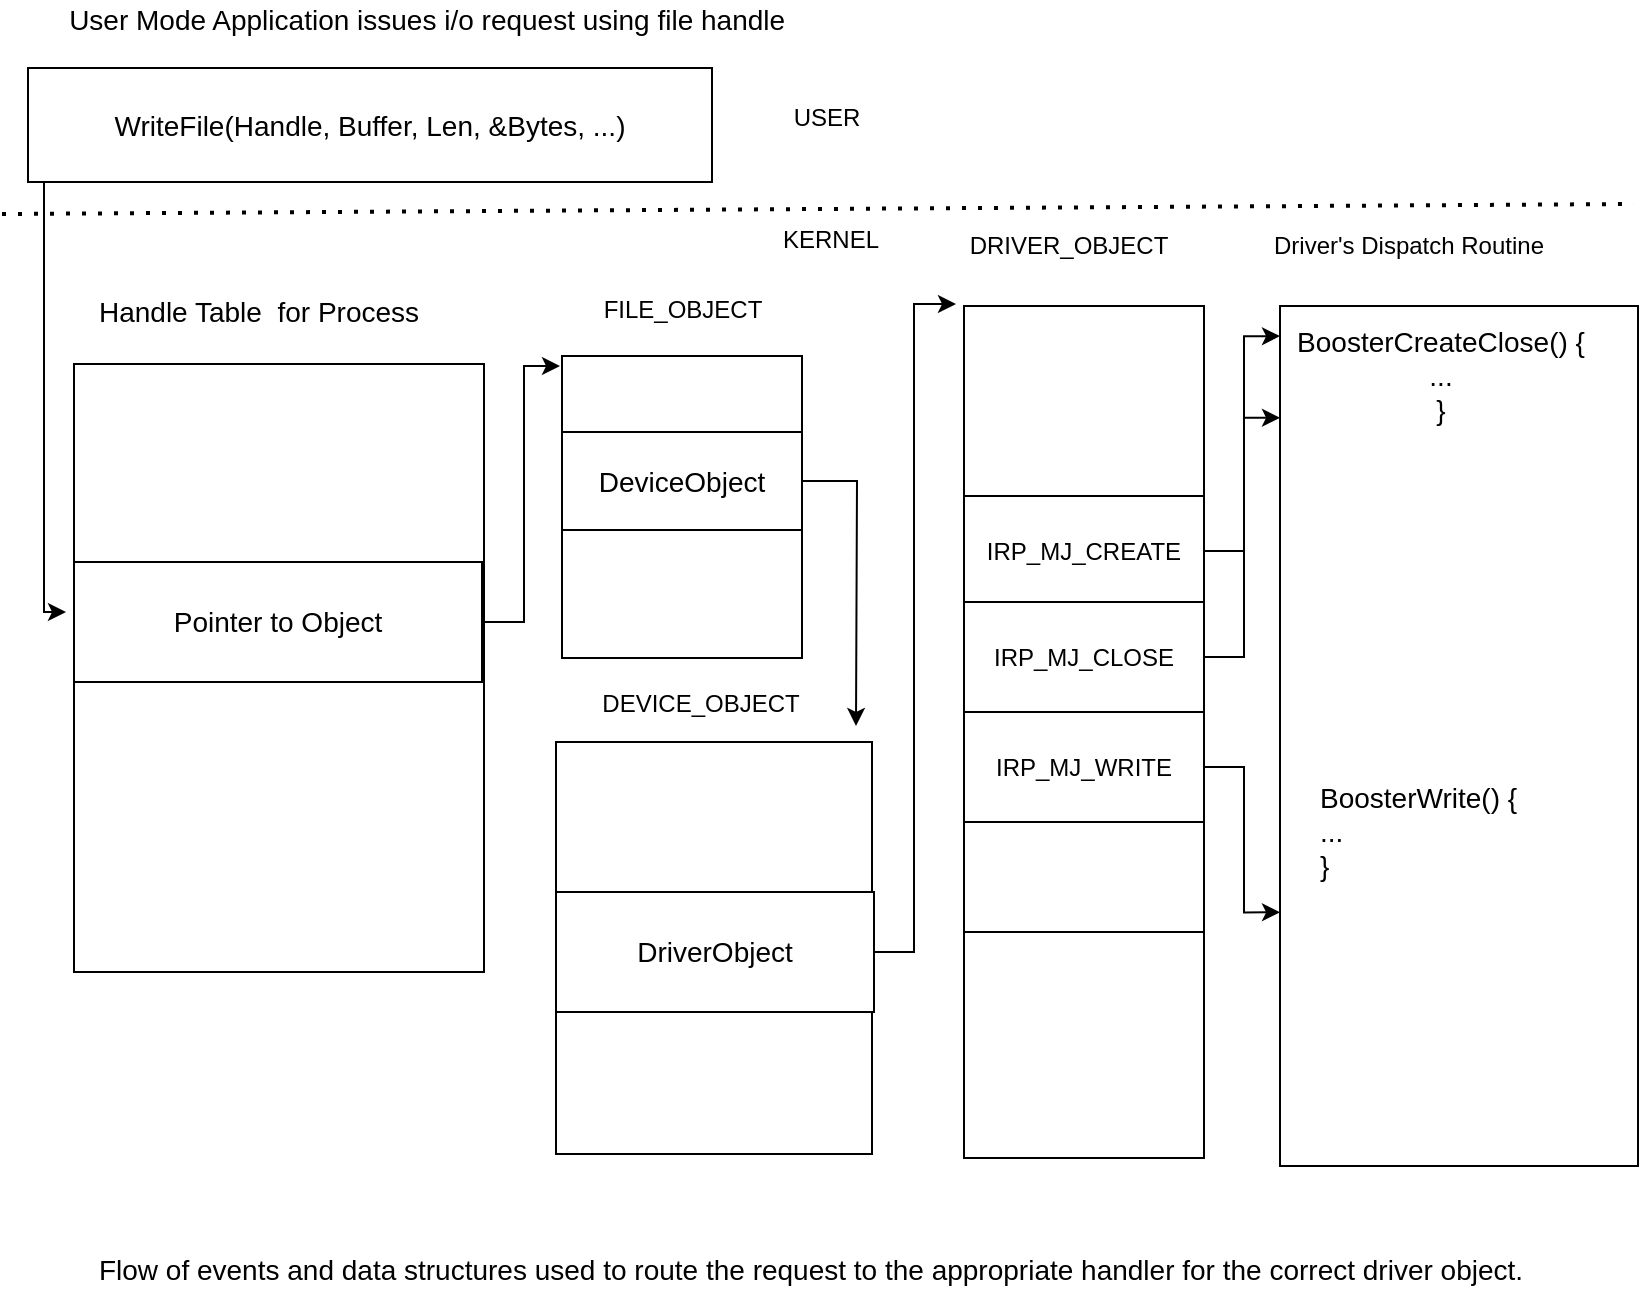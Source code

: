 <mxfile version="14.5.1" type="device"><diagram id="5OT9ONO70aBef0jFK8y5" name="Page-1"><mxGraphModel dx="1907" dy="707" grid="0" gridSize="10" guides="1" tooltips="1" connect="1" arrows="1" fold="1" page="0" pageScale="1" pageWidth="850" pageHeight="1100" math="0" shadow="0"><root><mxCell id="0"/><mxCell id="1" parent="0"/><mxCell id="3Goq1M9h2fYjBh11xdJN-2" style="edgeStyle=orthogonalEdgeStyle;rounded=0;orthogonalLoop=1;jettySize=auto;html=1;" edge="1" parent="1" source="3Goq1M9h2fYjBh11xdJN-1"><mxGeometry relative="1" as="geometry"><mxPoint x="46" y="314" as="targetPoint"/><Array as="points"><mxPoint x="35" y="314"/></Array></mxGeometry></mxCell><mxCell id="3Goq1M9h2fYjBh11xdJN-1" value="&lt;font style=&quot;font-size: 14px&quot;&gt;WriteFile(Handle, Buffer, Len, &amp;amp;Bytes, ...)&lt;/font&gt;" style="whiteSpace=wrap;html=1;" vertex="1" parent="1"><mxGeometry x="27" y="42" width="342" height="57" as="geometry"/></mxCell><mxCell id="3Goq1M9h2fYjBh11xdJN-3" value="" style="whiteSpace=wrap;html=1;" vertex="1" parent="1"><mxGeometry x="50" y="190" width="205" height="304" as="geometry"/></mxCell><mxCell id="3Goq1M9h2fYjBh11xdJN-4" value="&lt;font style=&quot;font-size: 14px&quot;&gt;Handle Table&amp;nbsp; for Process&lt;/font&gt;" style="text;html=1;align=center;verticalAlign=middle;resizable=0;points=[];autosize=1;" vertex="1" parent="1"><mxGeometry x="57" y="154" width="170" height="19" as="geometry"/></mxCell><mxCell id="3Goq1M9h2fYjBh11xdJN-9" style="edgeStyle=orthogonalEdgeStyle;rounded=0;orthogonalLoop=1;jettySize=auto;html=1;exitX=1;exitY=0.5;exitDx=0;exitDy=0;" edge="1" parent="1" source="3Goq1M9h2fYjBh11xdJN-5"><mxGeometry relative="1" as="geometry"><mxPoint x="293" y="191" as="targetPoint"/><Array as="points"><mxPoint x="275" y="319"/></Array></mxGeometry></mxCell><mxCell id="3Goq1M9h2fYjBh11xdJN-5" value="&lt;font style=&quot;font-size: 14px&quot;&gt;Pointer to Object&lt;/font&gt;" style="whiteSpace=wrap;html=1;" vertex="1" parent="1"><mxGeometry x="50" y="289" width="204" height="60" as="geometry"/></mxCell><mxCell id="3Goq1M9h2fYjBh11xdJN-6" value="" style="whiteSpace=wrap;html=1;" vertex="1" parent="1"><mxGeometry x="294" y="186" width="120" height="151" as="geometry"/></mxCell><mxCell id="3Goq1M9h2fYjBh11xdJN-7" value="FILE_OBJECT" style="text;html=1;align=center;verticalAlign=middle;resizable=0;points=[];autosize=1;" vertex="1" parent="1"><mxGeometry x="309.5" y="154" width="89" height="18" as="geometry"/></mxCell><mxCell id="3Goq1M9h2fYjBh11xdJN-16" style="edgeStyle=orthogonalEdgeStyle;rounded=0;orthogonalLoop=1;jettySize=auto;html=1;" edge="1" parent="1" source="3Goq1M9h2fYjBh11xdJN-8"><mxGeometry relative="1" as="geometry"><mxPoint x="441" y="371" as="targetPoint"/></mxGeometry></mxCell><mxCell id="3Goq1M9h2fYjBh11xdJN-8" value="&lt;font style=&quot;font-size: 14px&quot;&gt;DeviceObject&lt;/font&gt;" style="whiteSpace=wrap;html=1;" vertex="1" parent="1"><mxGeometry x="294" y="224" width="120" height="49" as="geometry"/></mxCell><mxCell id="3Goq1M9h2fYjBh11xdJN-11" value="" style="whiteSpace=wrap;html=1;" vertex="1" parent="1"><mxGeometry x="291" y="379" width="158" height="206" as="geometry"/></mxCell><mxCell id="3Goq1M9h2fYjBh11xdJN-14" style="edgeStyle=orthogonalEdgeStyle;rounded=0;orthogonalLoop=1;jettySize=auto;html=1;exitX=1;exitY=0.5;exitDx=0;exitDy=0;" edge="1" parent="1" source="3Goq1M9h2fYjBh11xdJN-12"><mxGeometry relative="1" as="geometry"><mxPoint x="491" y="160" as="targetPoint"/><Array as="points"><mxPoint x="470" y="484"/><mxPoint x="470" y="160"/></Array></mxGeometry></mxCell><mxCell id="3Goq1M9h2fYjBh11xdJN-12" value="&lt;font style=&quot;font-size: 14px&quot;&gt;DriverObject&lt;/font&gt;" style="whiteSpace=wrap;html=1;" vertex="1" parent="1"><mxGeometry x="291" y="454" width="159" height="60" as="geometry"/></mxCell><mxCell id="3Goq1M9h2fYjBh11xdJN-13" value="DEVICE_OBJECT" style="text;html=1;align=center;verticalAlign=middle;resizable=0;points=[];autosize=1;" vertex="1" parent="1"><mxGeometry x="308" y="351" width="109" height="18" as="geometry"/></mxCell><mxCell id="3Goq1M9h2fYjBh11xdJN-15" value="" style="whiteSpace=wrap;html=1;" vertex="1" parent="1"><mxGeometry x="495" y="161" width="120" height="426" as="geometry"/></mxCell><mxCell id="3Goq1M9h2fYjBh11xdJN-17" value="DRIVER_OBJECT" style="text;html=1;align=center;verticalAlign=middle;resizable=0;points=[];autosize=1;" vertex="1" parent="1"><mxGeometry x="492" y="122" width="109" height="18" as="geometry"/></mxCell><mxCell id="3Goq1M9h2fYjBh11xdJN-18" value="" style="whiteSpace=wrap;html=1;" vertex="1" parent="1"><mxGeometry x="653" y="161" width="179" height="430" as="geometry"/></mxCell><mxCell id="3Goq1M9h2fYjBh11xdJN-19" value="Driver's Dispatch Routine" style="text;html=1;align=center;verticalAlign=middle;resizable=0;points=[];autosize=1;" vertex="1" parent="1"><mxGeometry x="644" y="122" width="145" height="18" as="geometry"/></mxCell><mxCell id="3Goq1M9h2fYjBh11xdJN-24" style="edgeStyle=orthogonalEdgeStyle;rounded=0;orthogonalLoop=1;jettySize=auto;html=1;exitX=1;exitY=0.5;exitDx=0;exitDy=0;entryX=0;entryY=0.035;entryDx=0;entryDy=0;entryPerimeter=0;" edge="1" parent="1" source="3Goq1M9h2fYjBh11xdJN-20" target="3Goq1M9h2fYjBh11xdJN-18"><mxGeometry relative="1" as="geometry"><mxPoint x="635" y="176" as="targetPoint"/><Array as="points"><mxPoint x="635" y="284"/><mxPoint x="635" y="176"/></Array></mxGeometry></mxCell><mxCell id="3Goq1M9h2fYjBh11xdJN-20" value="IRP_MJ_CREATE" style="whiteSpace=wrap;html=1;" vertex="1" parent="1"><mxGeometry x="495" y="256" width="120" height="55" as="geometry"/></mxCell><mxCell id="3Goq1M9h2fYjBh11xdJN-25" style="edgeStyle=orthogonalEdgeStyle;rounded=0;orthogonalLoop=1;jettySize=auto;html=1;entryX=0;entryY=0.13;entryDx=0;entryDy=0;entryPerimeter=0;" edge="1" parent="1" source="3Goq1M9h2fYjBh11xdJN-21" target="3Goq1M9h2fYjBh11xdJN-18"><mxGeometry relative="1" as="geometry"><mxPoint x="645" y="217" as="targetPoint"/></mxGeometry></mxCell><mxCell id="3Goq1M9h2fYjBh11xdJN-21" value="IRP_MJ_CLOSE" style="whiteSpace=wrap;html=1;" vertex="1" parent="1"><mxGeometry x="495" y="309" width="120" height="55" as="geometry"/></mxCell><mxCell id="3Goq1M9h2fYjBh11xdJN-26" style="edgeStyle=orthogonalEdgeStyle;rounded=0;orthogonalLoop=1;jettySize=auto;html=1;exitX=1;exitY=0.5;exitDx=0;exitDy=0;entryX=0;entryY=0.705;entryDx=0;entryDy=0;entryPerimeter=0;" edge="1" parent="1" source="3Goq1M9h2fYjBh11xdJN-22" target="3Goq1M9h2fYjBh11xdJN-18"><mxGeometry relative="1" as="geometry"/></mxCell><mxCell id="3Goq1M9h2fYjBh11xdJN-22" value="IRP_MJ_WRITE" style="whiteSpace=wrap;html=1;" vertex="1" parent="1"><mxGeometry x="495" y="364" width="120" height="55" as="geometry"/></mxCell><mxCell id="3Goq1M9h2fYjBh11xdJN-23" value="" style="whiteSpace=wrap;html=1;" vertex="1" parent="1"><mxGeometry x="495" y="419" width="120" height="55" as="geometry"/></mxCell><mxCell id="3Goq1M9h2fYjBh11xdJN-27" value="&lt;font style=&quot;font-size: 14px&quot;&gt;BoosterCreateClose() {&lt;br&gt;...&lt;br&gt;}&lt;/font&gt;" style="text;html=1;align=center;verticalAlign=middle;resizable=0;points=[];autosize=1;" vertex="1" parent="1"><mxGeometry x="656" y="171" width="154" height="49" as="geometry"/></mxCell><mxCell id="3Goq1M9h2fYjBh11xdJN-28" value="&lt;font style=&quot;font-size: 14px&quot;&gt;BoosterWrite() {&lt;br&gt;...&lt;br&gt;}&lt;/font&gt;" style="text;whiteSpace=wrap;html=1;" vertex="1" parent="1"><mxGeometry x="671" y="392" width="128" height="84" as="geometry"/></mxCell><mxCell id="3Goq1M9h2fYjBh11xdJN-29" value="&lt;font style=&quot;font-size: 14px&quot;&gt;User Mode Application issues i/o request using file handle&amp;nbsp;&lt;/font&gt;" style="text;html=1;align=center;verticalAlign=middle;resizable=0;points=[];autosize=1;" vertex="1" parent="1"><mxGeometry x="42" y="8" width="372" height="19" as="geometry"/></mxCell><mxCell id="3Goq1M9h2fYjBh11xdJN-30" value="" style="endArrow=none;dashed=1;html=1;dashPattern=1 3;strokeWidth=2;" edge="1" parent="1"><mxGeometry width="50" height="50" relative="1" as="geometry"><mxPoint x="14" y="115" as="sourcePoint"/><mxPoint x="830" y="110" as="targetPoint"/></mxGeometry></mxCell><mxCell id="3Goq1M9h2fYjBh11xdJN-31" value="USER" style="text;html=1;align=center;verticalAlign=middle;resizable=0;points=[];autosize=1;" vertex="1" parent="1"><mxGeometry x="404" y="58" width="43" height="18" as="geometry"/></mxCell><mxCell id="3Goq1M9h2fYjBh11xdJN-32" value="KERNEL" style="text;html=1;align=center;verticalAlign=middle;resizable=0;points=[];autosize=1;" vertex="1" parent="1"><mxGeometry x="398.5" y="119" width="58" height="18" as="geometry"/></mxCell><mxCell id="3Goq1M9h2fYjBh11xdJN-33" value="&lt;font style=&quot;font-size: 14px&quot;&gt;Flow of events and data structures used to route the request to the appropriate handler for the correct driver object.&lt;/font&gt;" style="text;html=1;align=center;verticalAlign=middle;resizable=0;points=[];autosize=1;" vertex="1" parent="1"><mxGeometry x="57" y="633" width="722" height="19" as="geometry"/></mxCell></root></mxGraphModel></diagram></mxfile>